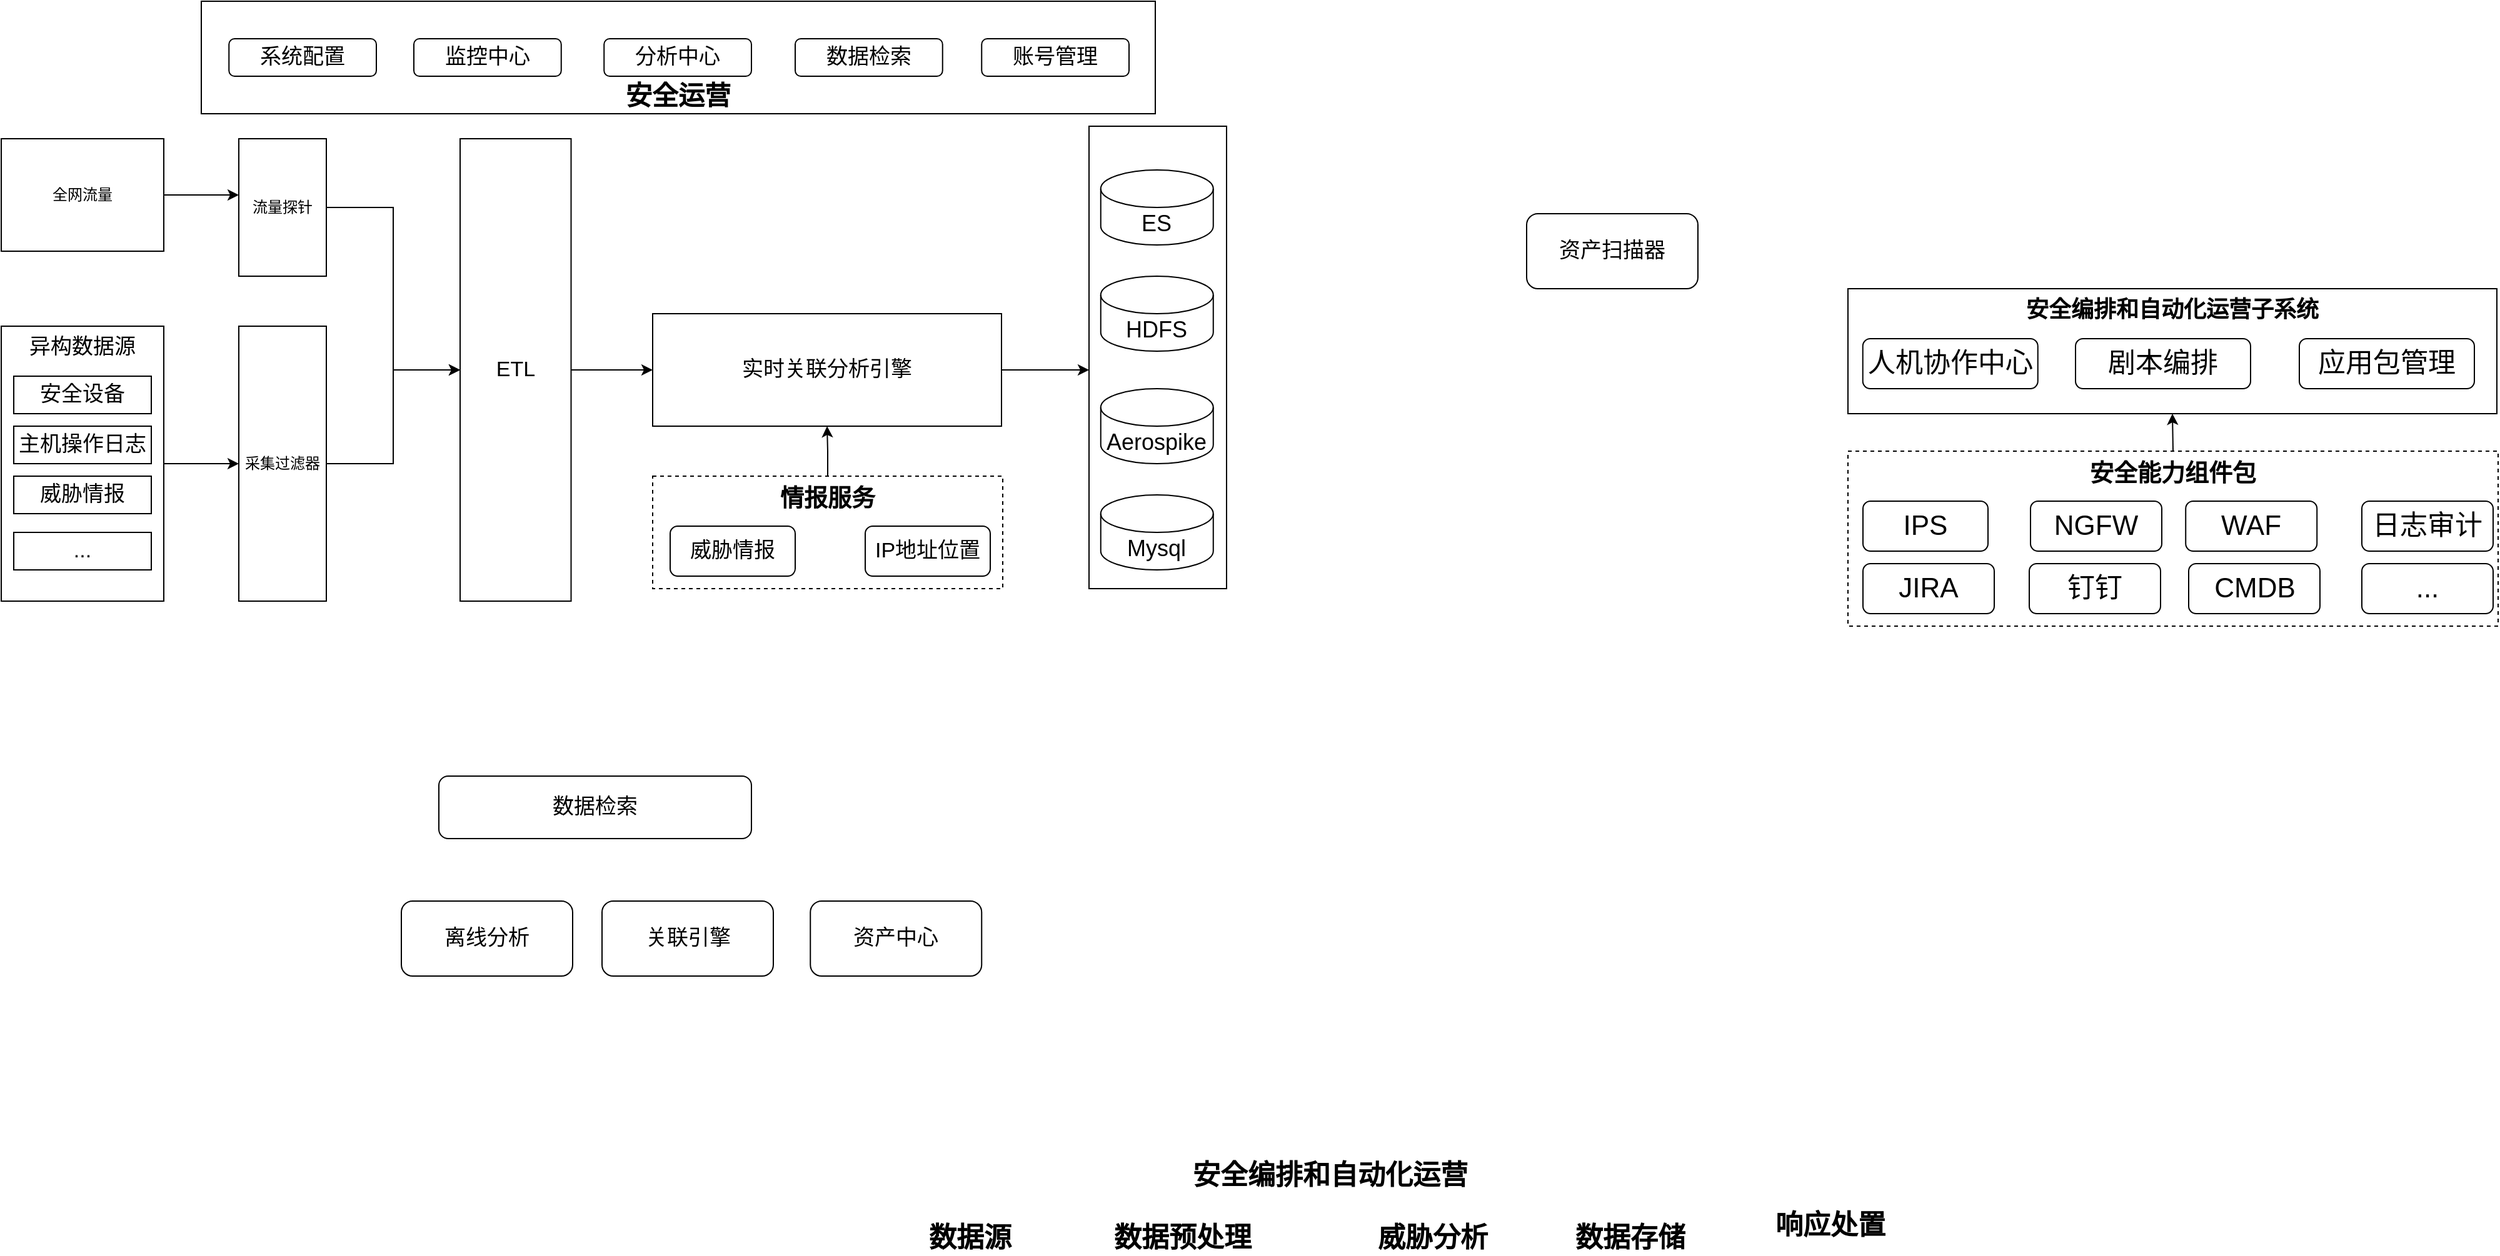 <mxfile version="14.6.6" type="github">
  <diagram id="aFcd-sZfIuxCYyvOa6EC" name="Page-1">
    <mxGraphModel dx="1422" dy="762" grid="1" gridSize="10" guides="1" tooltips="1" connect="1" arrows="1" fold="1" page="1" pageScale="1" pageWidth="827" pageHeight="1169" math="0" shadow="0">
      <root>
        <mxCell id="0" />
        <mxCell id="1" parent="0" />
        <mxCell id="FqToNLdHbUZbRF3IeUCB-30" value="" style="rounded=0;whiteSpace=wrap;html=1;fontSize=17;align=center;" vertex="1" parent="1">
          <mxGeometry x="880" y="230" width="110" height="370" as="geometry" />
        </mxCell>
        <mxCell id="FqToNLdHbUZbRF3IeUCB-21" value="安全编排和自动化运营子系统" style="rounded=0;whiteSpace=wrap;html=1;verticalAlign=top;fontStyle=1;fontSize=18;" vertex="1" parent="1">
          <mxGeometry x="1487" y="360" width="519" height="100" as="geometry" />
        </mxCell>
        <mxCell id="FqToNLdHbUZbRF3IeUCB-19" style="edgeStyle=orthogonalEdgeStyle;rounded=0;orthogonalLoop=1;jettySize=auto;html=1;exitX=0.5;exitY=0;exitDx=0;exitDy=0;entryX=0.5;entryY=1;entryDx=0;entryDy=0;" edge="1" parent="1" source="FqToNLdHbUZbRF3IeUCB-16" target="uNM0V1RIPhNdZ5J6F5W2-16">
          <mxGeometry relative="1" as="geometry" />
        </mxCell>
        <mxCell id="FqToNLdHbUZbRF3IeUCB-16" value="&lt;b&gt;情报服务&lt;/b&gt;" style="rounded=0;whiteSpace=wrap;html=1;fontSize=19;dashed=1;verticalAlign=top;" vertex="1" parent="1">
          <mxGeometry x="531" y="510" width="280" height="90" as="geometry" />
        </mxCell>
        <mxCell id="uNM0V1RIPhNdZ5J6F5W2-13" style="edgeStyle=orthogonalEdgeStyle;rounded=0;orthogonalLoop=1;jettySize=auto;html=1;entryX=0;entryY=0.5;entryDx=0;entryDy=0;fontSize=17;" parent="1" source="uNM0V1RIPhNdZ5J6F5W2-2" target="uNM0V1RIPhNdZ5J6F5W2-30" edge="1">
          <mxGeometry relative="1" as="geometry">
            <mxPoint x="334.5" y="434.99" as="targetPoint" />
          </mxGeometry>
        </mxCell>
        <mxCell id="uNM0V1RIPhNdZ5J6F5W2-2" value="流量探针" style="rounded=0;whiteSpace=wrap;html=1;" parent="1" vertex="1">
          <mxGeometry x="200" y="240" width="70" height="110" as="geometry" />
        </mxCell>
        <mxCell id="uNM0V1RIPhNdZ5J6F5W2-14" style="edgeStyle=orthogonalEdgeStyle;rounded=0;orthogonalLoop=1;jettySize=auto;html=1;exitX=1;exitY=0.5;exitDx=0;exitDy=0;fontSize=17;entryX=0;entryY=0.5;entryDx=0;entryDy=0;" parent="1" source="uNM0V1RIPhNdZ5J6F5W2-3" target="uNM0V1RIPhNdZ5J6F5W2-30" edge="1">
          <mxGeometry relative="1" as="geometry">
            <mxPoint x="334.5" y="425" as="targetPoint" />
          </mxGeometry>
        </mxCell>
        <mxCell id="uNM0V1RIPhNdZ5J6F5W2-3" value="采集过滤器" style="rounded=0;whiteSpace=wrap;html=1;" parent="1" vertex="1">
          <mxGeometry x="200" y="390" width="70" height="220" as="geometry" />
        </mxCell>
        <mxCell id="uNM0V1RIPhNdZ5J6F5W2-6" style="edgeStyle=orthogonalEdgeStyle;rounded=0;orthogonalLoop=1;jettySize=auto;html=1;" parent="1" source="uNM0V1RIPhNdZ5J6F5W2-4" target="uNM0V1RIPhNdZ5J6F5W2-2" edge="1">
          <mxGeometry relative="1" as="geometry">
            <Array as="points">
              <mxPoint x="240" y="285" />
              <mxPoint x="240" y="285" />
            </Array>
          </mxGeometry>
        </mxCell>
        <mxCell id="uNM0V1RIPhNdZ5J6F5W2-4" value="全网流量" style="rounded=0;whiteSpace=wrap;html=1;" parent="1" vertex="1">
          <mxGeometry x="10" y="240" width="130" height="90" as="geometry" />
        </mxCell>
        <mxCell id="uNM0V1RIPhNdZ5J6F5W2-17" style="edgeStyle=orthogonalEdgeStyle;rounded=0;orthogonalLoop=1;jettySize=auto;html=1;fontSize=17;entryX=0;entryY=0.5;entryDx=0;entryDy=0;" parent="1" target="uNM0V1RIPhNdZ5J6F5W2-30" edge="1">
          <mxGeometry relative="1" as="geometry">
            <mxPoint x="400.5" y="425" as="sourcePoint" />
          </mxGeometry>
        </mxCell>
        <mxCell id="uNM0V1RIPhNdZ5J6F5W2-11" style="edgeStyle=orthogonalEdgeStyle;rounded=0;orthogonalLoop=1;jettySize=auto;html=1;exitX=1;exitY=0.5;exitDx=0;exitDy=0;entryX=0;entryY=0.5;entryDx=0;entryDy=0;fontSize=17;" parent="1" source="uNM0V1RIPhNdZ5J6F5W2-7" target="uNM0V1RIPhNdZ5J6F5W2-3" edge="1">
          <mxGeometry relative="1" as="geometry" />
        </mxCell>
        <mxCell id="uNM0V1RIPhNdZ5J6F5W2-7" value="异构数据源" style="rounded=0;whiteSpace=wrap;html=1;verticalAlign=top;fontSize=17;" parent="1" vertex="1">
          <mxGeometry x="10" y="390" width="130" height="220" as="geometry" />
        </mxCell>
        <mxCell id="uNM0V1RIPhNdZ5J6F5W2-8" value="安全设备" style="rounded=0;whiteSpace=wrap;html=1;fontSize=17;" parent="1" vertex="1">
          <mxGeometry x="20" y="430" width="110" height="30" as="geometry" />
        </mxCell>
        <mxCell id="uNM0V1RIPhNdZ5J6F5W2-9" value="主机操作日志" style="rounded=0;whiteSpace=wrap;html=1;fontSize=17;" parent="1" vertex="1">
          <mxGeometry x="20" y="470" width="110" height="30" as="geometry" />
        </mxCell>
        <mxCell id="uNM0V1RIPhNdZ5J6F5W2-10" value="威胁情报" style="rounded=0;whiteSpace=wrap;html=1;fontSize=17;" parent="1" vertex="1">
          <mxGeometry x="20" y="510" width="110" height="30" as="geometry" />
        </mxCell>
        <mxCell id="uNM0V1RIPhNdZ5J6F5W2-12" value="..." style="rounded=0;whiteSpace=wrap;html=1;fontSize=17;" parent="1" vertex="1">
          <mxGeometry x="20" y="555" width="110" height="30" as="geometry" />
        </mxCell>
        <mxCell id="FqToNLdHbUZbRF3IeUCB-20" style="edgeStyle=orthogonalEdgeStyle;rounded=0;orthogonalLoop=1;jettySize=auto;html=1;exitX=1;exitY=0.5;exitDx=0;exitDy=0;" edge="1" parent="1" source="uNM0V1RIPhNdZ5J6F5W2-16">
          <mxGeometry relative="1" as="geometry">
            <mxPoint x="880" y="425" as="targetPoint" />
          </mxGeometry>
        </mxCell>
        <mxCell id="uNM0V1RIPhNdZ5J6F5W2-16" value="实时关联分析引擎" style="rounded=0;whiteSpace=wrap;html=1;fontSize=17;" parent="1" vertex="1">
          <mxGeometry x="531" y="380" width="279" height="90" as="geometry" />
        </mxCell>
        <mxCell id="uNM0V1RIPhNdZ5J6F5W2-19" value="安全运营" style="rounded=0;whiteSpace=wrap;html=1;fontSize=21;align=center;verticalAlign=bottom;fontStyle=1" parent="1" vertex="1">
          <mxGeometry x="170" y="130" width="763" height="90" as="geometry" />
        </mxCell>
        <mxCell id="uNM0V1RIPhNdZ5J6F5W2-20" value="资产扫描器" style="rounded=1;whiteSpace=wrap;html=1;fontSize=17;" parent="1" vertex="1">
          <mxGeometry x="1230" y="300" width="137" height="60" as="geometry" />
        </mxCell>
        <mxCell id="uNM0V1RIPhNdZ5J6F5W2-23" value="系统配置" style="rounded=1;whiteSpace=wrap;html=1;fontSize=17;" parent="1" vertex="1">
          <mxGeometry x="192.13" y="160" width="117.87" height="30" as="geometry" />
        </mxCell>
        <mxCell id="uNM0V1RIPhNdZ5J6F5W2-24" value="数据检索" style="rounded=1;whiteSpace=wrap;html=1;fontSize=17;" parent="1" vertex="1">
          <mxGeometry x="360" y="750" width="250" height="50" as="geometry" />
        </mxCell>
        <mxCell id="uNM0V1RIPhNdZ5J6F5W2-31" style="edgeStyle=orthogonalEdgeStyle;rounded=0;orthogonalLoop=1;jettySize=auto;html=1;fontSize=17;" parent="1" source="uNM0V1RIPhNdZ5J6F5W2-30" target="uNM0V1RIPhNdZ5J6F5W2-16" edge="1">
          <mxGeometry relative="1" as="geometry" />
        </mxCell>
        <mxCell id="uNM0V1RIPhNdZ5J6F5W2-30" value="ETL" style="rounded=0;whiteSpace=wrap;html=1;fontSize=17;align=center;" parent="1" vertex="1">
          <mxGeometry x="377" y="240" width="88.75" height="370" as="geometry" />
        </mxCell>
        <mxCell id="uNM0V1RIPhNdZ5J6F5W2-32" value="数据源" style="text;html=1;strokeColor=none;fillColor=none;align=center;verticalAlign=middle;whiteSpace=wrap;rounded=0;fontSize=22;fontStyle=1" parent="1" vertex="1">
          <mxGeometry x="750" y="1110" width="70" height="20" as="geometry" />
        </mxCell>
        <mxCell id="uNM0V1RIPhNdZ5J6F5W2-35" value="数据预处理" style="text;html=1;strokeColor=none;fillColor=none;align=center;verticalAlign=middle;whiteSpace=wrap;rounded=0;fontSize=22;fontStyle=1" parent="1" vertex="1">
          <mxGeometry x="890" y="1110" width="130" height="20" as="geometry" />
        </mxCell>
        <mxCell id="uNM0V1RIPhNdZ5J6F5W2-36" value="威胁分析" style="text;html=1;strokeColor=none;fillColor=none;align=center;verticalAlign=middle;whiteSpace=wrap;rounded=0;fontSize=22;fontStyle=1" parent="1" vertex="1">
          <mxGeometry x="1090" y="1110" width="130" height="20" as="geometry" />
        </mxCell>
        <mxCell id="uNM0V1RIPhNdZ5J6F5W2-37" value="响应处置" style="text;html=1;strokeColor=none;fillColor=none;align=center;verticalAlign=middle;whiteSpace=wrap;rounded=0;fontSize=22;fontStyle=1" parent="1" vertex="1">
          <mxGeometry x="1408" y="1100" width="130" height="20" as="geometry" />
        </mxCell>
        <mxCell id="uNM0V1RIPhNdZ5J6F5W2-38" value="安全编排和自动化运营" style="text;html=1;strokeColor=none;fillColor=none;align=center;verticalAlign=middle;whiteSpace=wrap;rounded=0;fontSize=22;fontStyle=1" parent="1" vertex="1">
          <mxGeometry x="918" y="1060" width="310" height="20" as="geometry" />
        </mxCell>
        <mxCell id="FqToNLdHbUZbRF3IeUCB-36" style="edgeStyle=orthogonalEdgeStyle;rounded=0;orthogonalLoop=1;jettySize=auto;html=1;exitX=0.5;exitY=0;exitDx=0;exitDy=0;entryX=0.5;entryY=1;entryDx=0;entryDy=0;fontSize=16;" edge="1" parent="1" source="uNM0V1RIPhNdZ5J6F5W2-40" target="FqToNLdHbUZbRF3IeUCB-21">
          <mxGeometry relative="1" as="geometry" />
        </mxCell>
        <mxCell id="uNM0V1RIPhNdZ5J6F5W2-40" value="&lt;b style=&quot;font-size: 19px;&quot;&gt;安全能力组件包&lt;/b&gt;" style="rounded=0;whiteSpace=wrap;html=1;fontSize=19;dashed=1;verticalAlign=top;" parent="1" vertex="1">
          <mxGeometry x="1487" y="490" width="520" height="140" as="geometry" />
        </mxCell>
        <mxCell id="uNM0V1RIPhNdZ5J6F5W2-54" value="ES" style="shape=cylinder3;whiteSpace=wrap;html=1;boundedLbl=1;backgroundOutline=1;size=15;fontSize=18;align=center;" parent="1" vertex="1">
          <mxGeometry x="889.38" y="265" width="90" height="60" as="geometry" />
        </mxCell>
        <mxCell id="uNM0V1RIPhNdZ5J6F5W2-55" value="HDFS" style="shape=cylinder3;whiteSpace=wrap;html=1;boundedLbl=1;backgroundOutline=1;size=15;fontSize=18;align=center;" parent="1" vertex="1">
          <mxGeometry x="889.38" y="350" width="90" height="60" as="geometry" />
        </mxCell>
        <mxCell id="uNM0V1RIPhNdZ5J6F5W2-56" value="Aerospike" style="shape=cylinder3;whiteSpace=wrap;html=1;boundedLbl=1;backgroundOutline=1;size=15;fontSize=18;align=center;" parent="1" vertex="1">
          <mxGeometry x="889.38" y="440" width="90" height="60" as="geometry" />
        </mxCell>
        <mxCell id="uNM0V1RIPhNdZ5J6F5W2-57" value="Mysql" style="shape=cylinder3;whiteSpace=wrap;html=1;boundedLbl=1;backgroundOutline=1;size=15;fontSize=18;align=center;" parent="1" vertex="1">
          <mxGeometry x="889.38" y="525" width="90" height="60" as="geometry" />
        </mxCell>
        <mxCell id="uNM0V1RIPhNdZ5J6F5W2-58" value="IPS" style="rounded=1;whiteSpace=wrap;html=1;fontSize=22;align=center;" parent="1" vertex="1">
          <mxGeometry x="1499" y="530" width="100" height="40" as="geometry" />
        </mxCell>
        <mxCell id="uNM0V1RIPhNdZ5J6F5W2-59" value="NGFW" style="rounded=1;whiteSpace=wrap;html=1;fontSize=22;align=center;" parent="1" vertex="1">
          <mxGeometry x="1633" y="530" width="105" height="40" as="geometry" />
        </mxCell>
        <mxCell id="uNM0V1RIPhNdZ5J6F5W2-60" value="WAF" style="rounded=1;whiteSpace=wrap;html=1;fontSize=22;align=center;" parent="1" vertex="1">
          <mxGeometry x="1757.12" y="530" width="105" height="40" as="geometry" />
        </mxCell>
        <mxCell id="uNM0V1RIPhNdZ5J6F5W2-61" value="日志审计" style="rounded=1;whiteSpace=wrap;html=1;fontSize=22;align=center;" parent="1" vertex="1">
          <mxGeometry x="1898" y="530" width="105" height="40" as="geometry" />
        </mxCell>
        <mxCell id="FqToNLdHbUZbRF3IeUCB-2" value="资产中心" style="rounded=1;whiteSpace=wrap;html=1;fontSize=17;" vertex="1" parent="1">
          <mxGeometry x="657.13" y="850" width="137" height="60" as="geometry" />
        </mxCell>
        <mxCell id="FqToNLdHbUZbRF3IeUCB-3" value="关联引擎" style="rounded=1;whiteSpace=wrap;html=1;fontSize=17;" vertex="1" parent="1">
          <mxGeometry x="490.5" y="850" width="137" height="60" as="geometry" />
        </mxCell>
        <mxCell id="FqToNLdHbUZbRF3IeUCB-4" value="离线分析" style="rounded=1;whiteSpace=wrap;html=1;fontSize=17;" vertex="1" parent="1">
          <mxGeometry x="330.0" y="850" width="137" height="60" as="geometry" />
        </mxCell>
        <mxCell id="FqToNLdHbUZbRF3IeUCB-6" value="威胁情报" style="rounded=1;whiteSpace=wrap;html=1;fontSize=17;" vertex="1" parent="1">
          <mxGeometry x="545" y="550" width="100" height="40" as="geometry" />
        </mxCell>
        <mxCell id="FqToNLdHbUZbRF3IeUCB-10" value="IP地址位置" style="rounded=1;whiteSpace=wrap;html=1;fontSize=17;" vertex="1" parent="1">
          <mxGeometry x="701" y="550" width="100" height="40" as="geometry" />
        </mxCell>
        <mxCell id="FqToNLdHbUZbRF3IeUCB-12" value="JIRA" style="rounded=1;whiteSpace=wrap;html=1;fontSize=22;align=center;" vertex="1" parent="1">
          <mxGeometry x="1499" y="580" width="105" height="40" as="geometry" />
        </mxCell>
        <mxCell id="FqToNLdHbUZbRF3IeUCB-13" value="钉钉" style="rounded=1;whiteSpace=wrap;html=1;fontSize=22;align=center;" vertex="1" parent="1">
          <mxGeometry x="1632" y="580" width="105" height="40" as="geometry" />
        </mxCell>
        <mxCell id="FqToNLdHbUZbRF3IeUCB-14" value="CMDB" style="rounded=1;whiteSpace=wrap;html=1;fontSize=22;align=center;" vertex="1" parent="1">
          <mxGeometry x="1759.5" y="580" width="105" height="40" as="geometry" />
        </mxCell>
        <mxCell id="FqToNLdHbUZbRF3IeUCB-15" value="..." style="rounded=1;whiteSpace=wrap;html=1;fontSize=22;align=center;" vertex="1" parent="1">
          <mxGeometry x="1898" y="580" width="105" height="40" as="geometry" />
        </mxCell>
        <mxCell id="FqToNLdHbUZbRF3IeUCB-24" value="监控中心" style="rounded=1;whiteSpace=wrap;html=1;fontSize=17;" vertex="1" parent="1">
          <mxGeometry x="340" y="160" width="117.87" height="30" as="geometry" />
        </mxCell>
        <mxCell id="FqToNLdHbUZbRF3IeUCB-25" value="分析中心" style="rounded=1;whiteSpace=wrap;html=1;fontSize=17;" vertex="1" parent="1">
          <mxGeometry x="492.13" y="160" width="117.87" height="30" as="geometry" />
        </mxCell>
        <mxCell id="FqToNLdHbUZbRF3IeUCB-26" value="数据检索" style="rounded=1;whiteSpace=wrap;html=1;fontSize=17;" vertex="1" parent="1">
          <mxGeometry x="645" y="160" width="117.87" height="30" as="geometry" />
        </mxCell>
        <mxCell id="FqToNLdHbUZbRF3IeUCB-28" value="账号管理" style="rounded=1;whiteSpace=wrap;html=1;fontSize=17;" vertex="1" parent="1">
          <mxGeometry x="794.13" y="160" width="117.87" height="30" as="geometry" />
        </mxCell>
        <mxCell id="FqToNLdHbUZbRF3IeUCB-31" value="数据存储" style="text;html=1;strokeColor=none;fillColor=none;align=center;verticalAlign=middle;whiteSpace=wrap;rounded=0;fontSize=22;fontStyle=1" vertex="1" parent="1">
          <mxGeometry x="1248" y="1110" width="130" height="20" as="geometry" />
        </mxCell>
        <mxCell id="FqToNLdHbUZbRF3IeUCB-33" value="人机协作中心" style="rounded=1;whiteSpace=wrap;html=1;fontSize=22;align=center;" vertex="1" parent="1">
          <mxGeometry x="1498.87" y="400" width="140" height="40" as="geometry" />
        </mxCell>
        <mxCell id="FqToNLdHbUZbRF3IeUCB-34" value="剧本编排" style="rounded=1;whiteSpace=wrap;html=1;fontSize=22;align=center;" vertex="1" parent="1">
          <mxGeometry x="1669" y="400" width="140" height="40" as="geometry" />
        </mxCell>
        <mxCell id="FqToNLdHbUZbRF3IeUCB-35" value="应用包管理" style="rounded=1;whiteSpace=wrap;html=1;fontSize=22;align=center;" vertex="1" parent="1">
          <mxGeometry x="1848" y="400" width="140" height="40" as="geometry" />
        </mxCell>
      </root>
    </mxGraphModel>
  </diagram>
</mxfile>
